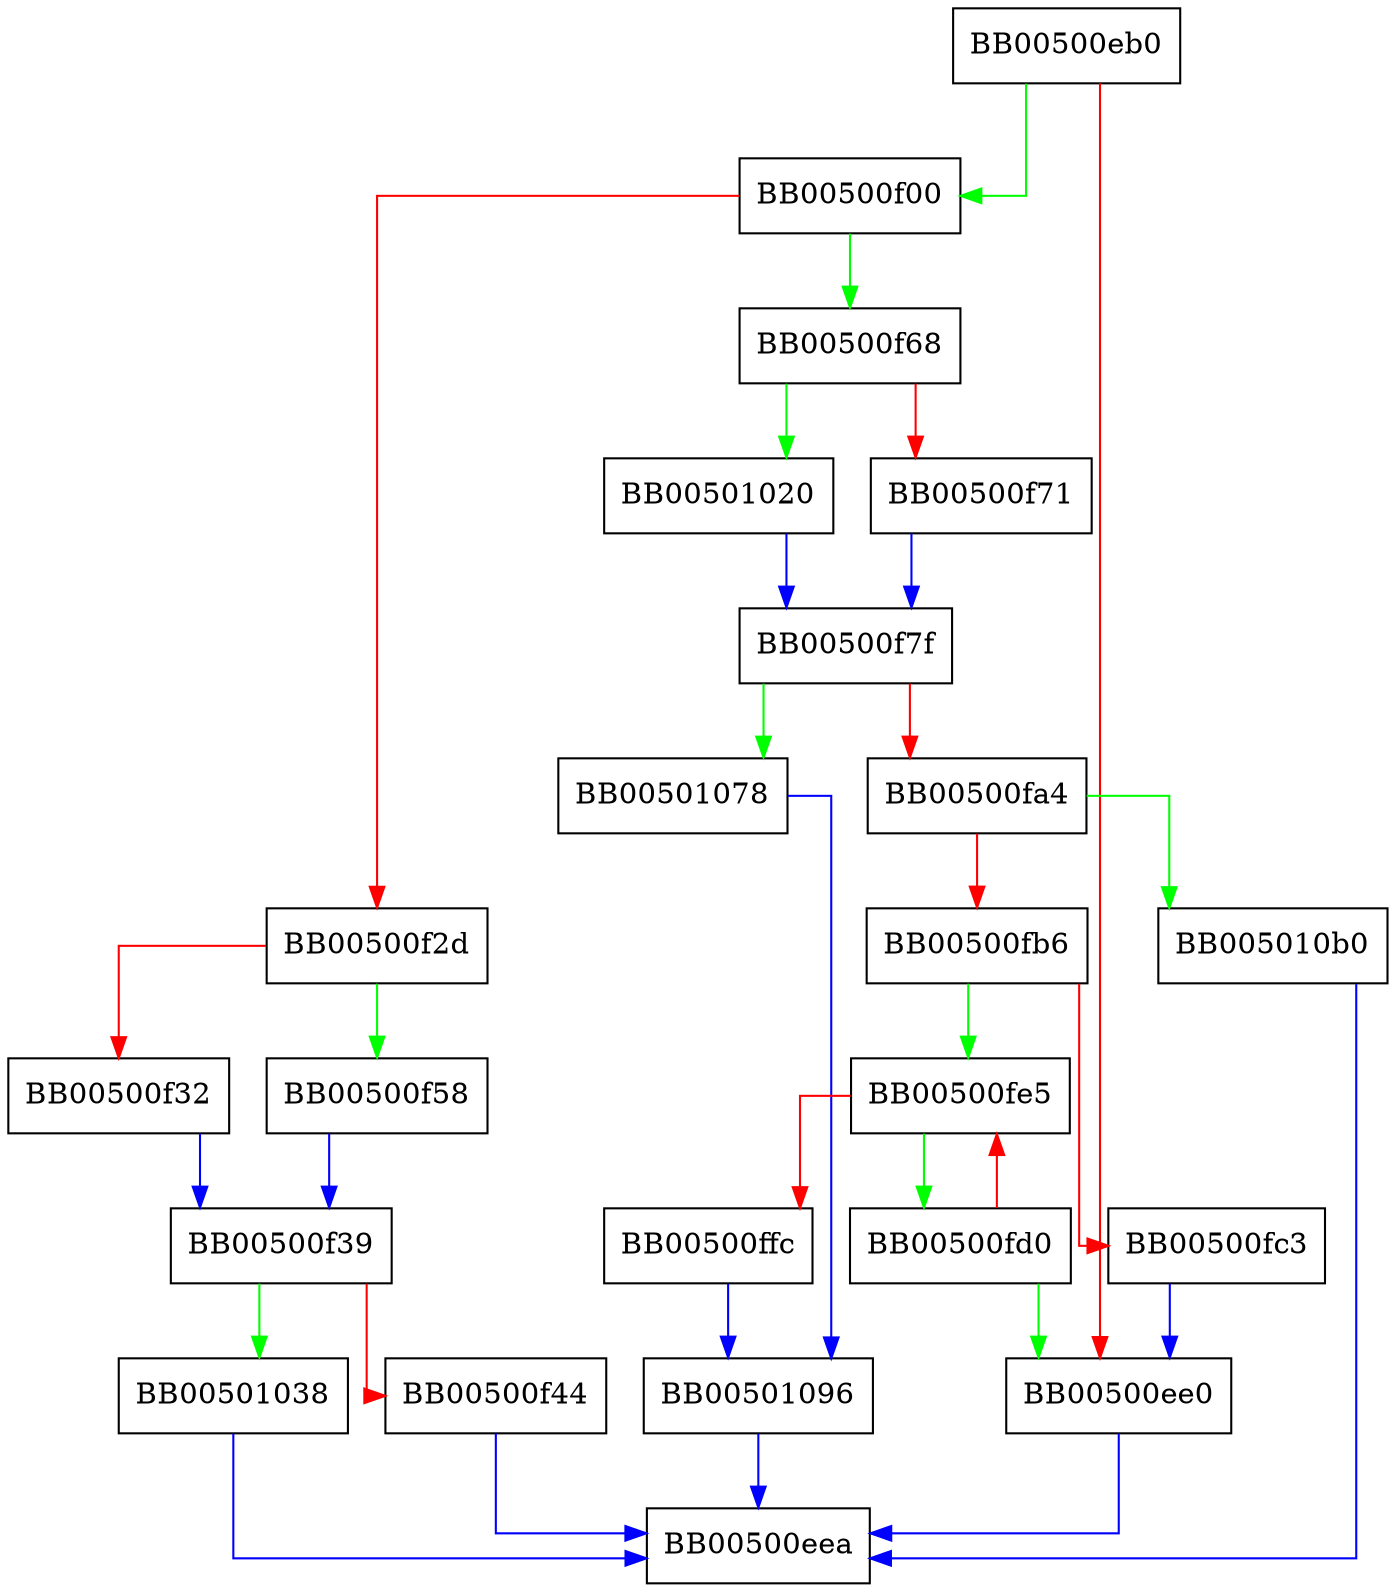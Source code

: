 digraph depack_do_implicit_stream_create {
  node [shape="box"];
  graph [splines=ortho];
  BB00500eb0 -> BB00500f00 [color="green"];
  BB00500eb0 -> BB00500ee0 [color="red"];
  BB00500ee0 -> BB00500eea [color="blue"];
  BB00500f00 -> BB00500f68 [color="green"];
  BB00500f00 -> BB00500f2d [color="red"];
  BB00500f2d -> BB00500f58 [color="green"];
  BB00500f2d -> BB00500f32 [color="red"];
  BB00500f32 -> BB00500f39 [color="blue"];
  BB00500f39 -> BB00501038 [color="green"];
  BB00500f39 -> BB00500f44 [color="red"];
  BB00500f44 -> BB00500eea [color="blue"];
  BB00500f58 -> BB00500f39 [color="blue"];
  BB00500f68 -> BB00501020 [color="green"];
  BB00500f68 -> BB00500f71 [color="red"];
  BB00500f71 -> BB00500f7f [color="blue"];
  BB00500f7f -> BB00501078 [color="green"];
  BB00500f7f -> BB00500fa4 [color="red"];
  BB00500fa4 -> BB005010b0 [color="green"];
  BB00500fa4 -> BB00500fb6 [color="red"];
  BB00500fb6 -> BB00500fe5 [color="green"];
  BB00500fb6 -> BB00500fc3 [color="red"];
  BB00500fc3 -> BB00500ee0 [color="blue"];
  BB00500fd0 -> BB00500ee0 [color="green"];
  BB00500fd0 -> BB00500fe5 [color="red"];
  BB00500fe5 -> BB00500fd0 [color="green"];
  BB00500fe5 -> BB00500ffc [color="red"];
  BB00500ffc -> BB00501096 [color="blue"];
  BB00501020 -> BB00500f7f [color="blue"];
  BB00501038 -> BB00500eea [color="blue"];
  BB00501078 -> BB00501096 [color="blue"];
  BB00501096 -> BB00500eea [color="blue"];
  BB005010b0 -> BB00500eea [color="blue"];
}